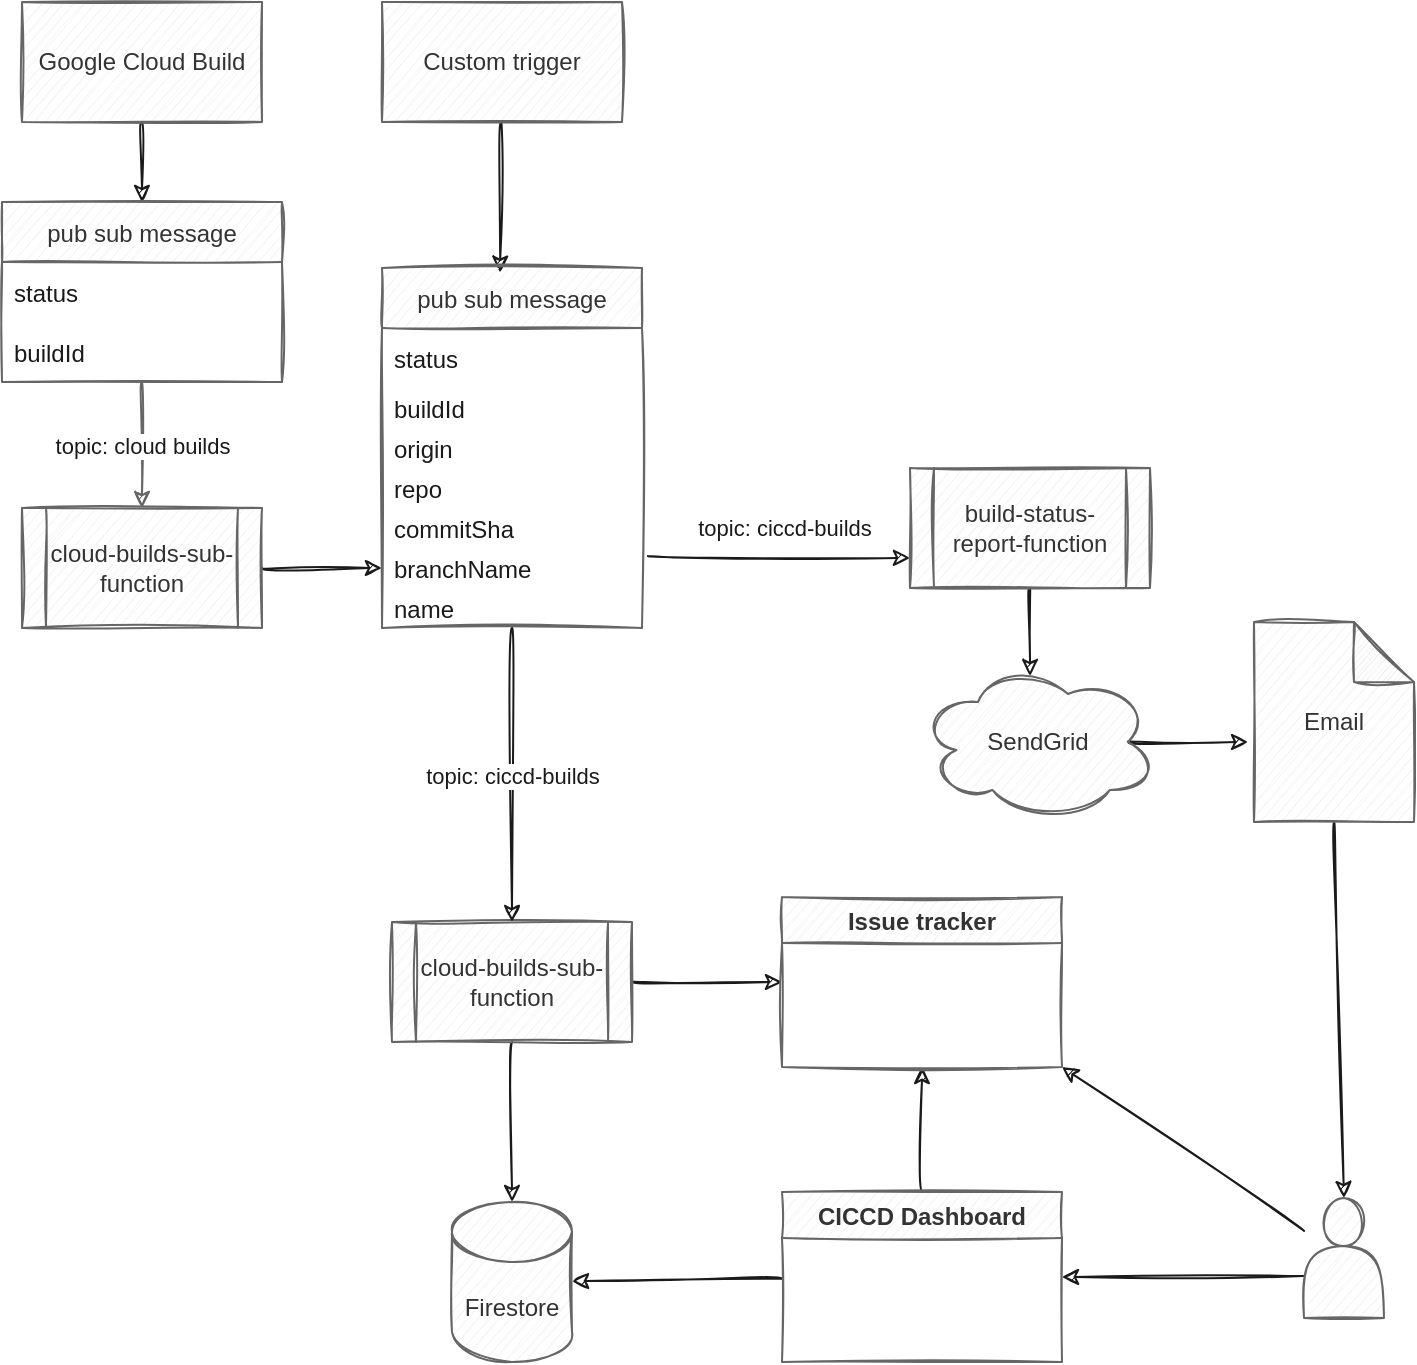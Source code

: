 <mxfile scale="1" border="20">
    <diagram id="RedGnTHk0uesk3baBE4j" name="Page-1">
        <mxGraphModel dx="894" dy="771" grid="0" gridSize="10" guides="1" tooltips="1" connect="1" arrows="1" fold="1" page="1" pageScale="1" pageWidth="850" pageHeight="1100" background="#ffffff" math="0" shadow="0">
            <root>
                <mxCell id="0"/>
                <mxCell id="1" parent="0"/>
                <mxCell id="55" style="edgeStyle=none;html=1;exitX=0.5;exitY=1;exitDx=0;exitDy=0;exitPerimeter=0;entryX=0.5;entryY=0;entryDx=0;entryDy=0;sketch=1;curved=1;rounded=0;strokeColor=#1A1A1A;" parent="1" source="2" target="53" edge="1">
                    <mxGeometry relative="1" as="geometry"/>
                </mxCell>
                <mxCell id="2" value="Email" style="shape=note;whiteSpace=wrap;html=1;backgroundOutline=1;darkOpacity=0.05;sketch=1;rounded=0;fillColor=#f5f5f5;fontColor=#333333;strokeColor=#666666;" parent="1" vertex="1">
                    <mxGeometry x="686" y="330" width="80" height="100" as="geometry"/>
                </mxCell>
                <mxCell id="12" style="edgeStyle=none;html=1;exitX=0.5;exitY=1;exitDx=0;exitDy=0;entryX=0.5;entryY=0;entryDx=0;entryDy=0;sketch=1;curved=1;rounded=0;strokeColor=#1A1A1A;" parent="1" source="10" edge="1">
                    <mxGeometry relative="1" as="geometry">
                        <mxPoint x="130" y="120" as="targetPoint"/>
                    </mxGeometry>
                </mxCell>
                <mxCell id="10" value="Google Cloud Build" style="rounded=0;whiteSpace=wrap;html=1;sketch=1;fillColor=#f5f5f5;fontColor=#333333;strokeColor=#666666;" parent="1" vertex="1">
                    <mxGeometry x="70" y="20" width="120" height="60" as="geometry"/>
                </mxCell>
                <mxCell id="37" style="edgeStyle=none;html=1;sketch=1;curved=1;rounded=0;strokeColor=#1A1A1A;exitX=1;exitY=0.5;exitDx=0;exitDy=0;entryX=0;entryY=0.5;entryDx=0;entryDy=0;" parent="1" source="13" target="64" edge="1">
                    <mxGeometry relative="1" as="geometry">
                        <mxPoint x="243" y="300" as="targetPoint"/>
                    </mxGeometry>
                </mxCell>
                <mxCell id="13" value="cloud-builds-sub-function" style="shape=process;whiteSpace=wrap;html=1;backgroundOutline=1;sketch=1;rounded=0;fillColor=#f5f5f5;fontColor=#333333;strokeColor=#666666;" parent="1" vertex="1">
                    <mxGeometry x="70" y="273" width="120" height="60" as="geometry"/>
                </mxCell>
                <mxCell id="26" style="edgeStyle=none;html=1;entryX=0.467;entryY=0.088;entryDx=0;entryDy=0;entryPerimeter=0;sketch=1;curved=1;rounded=0;strokeColor=#1A1A1A;exitX=0.5;exitY=1;exitDx=0;exitDy=0;" parent="1" source="65" target="25" edge="1">
                    <mxGeometry relative="1" as="geometry"/>
                </mxCell>
                <mxCell id="47" style="edgeStyle=none;html=1;exitX=0.5;exitY=1;exitDx=0;exitDy=0;entryX=0.5;entryY=0;entryDx=0;entryDy=0;entryPerimeter=0;sketch=1;curved=1;rounded=0;strokeColor=#1A1A1A;" parent="1" source="15" target="46" edge="1">
                    <mxGeometry relative="1" as="geometry"/>
                </mxCell>
                <mxCell id="62" style="edgeStyle=none;html=1;entryX=0;entryY=0.5;entryDx=0;entryDy=0;sketch=1;curved=1;rounded=0;strokeColor=#1A1A1A;" parent="1" source="15" target="60" edge="1">
                    <mxGeometry relative="1" as="geometry"/>
                </mxCell>
                <mxCell id="15" value="cloud-builds-sub-function" style="shape=process;whiteSpace=wrap;html=1;backgroundOutline=1;sketch=1;rounded=0;fillColor=#f5f5f5;fontColor=#333333;strokeColor=#666666;" parent="1" vertex="1">
                    <mxGeometry x="255" y="480" width="120" height="60" as="geometry"/>
                </mxCell>
                <mxCell id="56" style="edgeStyle=none;html=1;entryX=0.454;entryY=0.013;entryDx=0;entryDy=0;entryPerimeter=0;sketch=1;curved=1;rounded=0;strokeColor=#1A1A1A;" parent="1" source="17" target="19" edge="1">
                    <mxGeometry relative="1" as="geometry"/>
                </mxCell>
                <mxCell id="17" value="Custom trigger" style="rounded=0;whiteSpace=wrap;html=1;sketch=1;fillColor=#f5f5f5;fontColor=#333333;strokeColor=#666666;" parent="1" vertex="1">
                    <mxGeometry x="250" y="20" width="120" height="60" as="geometry"/>
                </mxCell>
                <mxCell id="45" value="&lt;meta charset=&quot;utf-8&quot;&gt;&lt;span style=&quot;font-family: helvetica; font-size: 11px; font-style: normal; font-weight: 400; letter-spacing: normal; text-align: center; text-indent: 0px; text-transform: none; word-spacing: 0px; display: inline; float: none;&quot;&gt;topic: ciccd-builds&lt;/span&gt;" style="edgeStyle=none;html=1;entryX=0.5;entryY=0;entryDx=0;entryDy=0;sketch=1;curved=1;rounded=0;strokeColor=#1A1A1A;labelBackgroundColor=#FFFFFF;fontColor=#1A1A1A;" parent="1" source="19" target="15" edge="1">
                    <mxGeometry relative="1" as="geometry"/>
                </mxCell>
                <mxCell id="19" value="pub sub message" style="swimlane;fontStyle=0;childLayout=stackLayout;horizontal=1;startSize=30;horizontalStack=0;resizeParent=1;resizeParentMax=0;resizeLast=0;collapsible=1;marginBottom=0;sketch=1;rounded=0;fillColor=#f5f5f5;fontColor=#333333;strokeColor=#666666;" parent="1" vertex="1">
                    <mxGeometry x="250" y="153" width="130" height="180" as="geometry">
                        <mxRectangle x="240" y="255" width="130" height="30" as="alternateBounds"/>
                    </mxGeometry>
                </mxCell>
                <mxCell id="20" value="status" style="text;strokeColor=none;fillColor=none;align=left;verticalAlign=middle;spacingLeft=4;spacingRight=4;overflow=hidden;points=[[0,0.5],[1,0.5]];portConstraint=eastwest;rotatable=0;sketch=1;rounded=0;fontColor=#1A1A1A;" parent="19" vertex="1">
                    <mxGeometry y="30" width="130" height="30" as="geometry"/>
                </mxCell>
                <mxCell id="21" value="buildId  " style="text;strokeColor=none;fillColor=none;align=left;verticalAlign=middle;spacingLeft=4;spacingRight=4;overflow=hidden;points=[[0,0.5],[1,0.5]];portConstraint=eastwest;rotatable=0;sketch=1;rounded=0;fontColor=#1A1A1A;" parent="19" vertex="1">
                    <mxGeometry y="60" width="130" height="20" as="geometry"/>
                </mxCell>
                <mxCell id="39" value="origin" style="text;strokeColor=none;fillColor=none;align=left;verticalAlign=middle;spacingLeft=4;spacingRight=4;overflow=hidden;points=[[0,0.5],[1,0.5]];portConstraint=eastwest;rotatable=0;sketch=1;rounded=0;fontColor=#1A1A1A;" parent="19" vertex="1">
                    <mxGeometry y="80" width="130" height="20" as="geometry"/>
                </mxCell>
                <mxCell id="40" value="repo" style="text;strokeColor=none;fillColor=none;align=left;verticalAlign=middle;spacingLeft=4;spacingRight=4;overflow=hidden;points=[[0,0.5],[1,0.5]];portConstraint=eastwest;rotatable=0;sketch=1;rounded=0;fontColor=#1A1A1A;" parent="19" vertex="1">
                    <mxGeometry y="100" width="130" height="20" as="geometry"/>
                </mxCell>
                <mxCell id="41" value="commitSha" style="text;strokeColor=none;fillColor=none;align=left;verticalAlign=middle;spacingLeft=4;spacingRight=4;overflow=hidden;points=[[0,0.5],[1,0.5]];portConstraint=eastwest;rotatable=0;sketch=1;rounded=0;fontColor=#1A1A1A;" parent="19" vertex="1">
                    <mxGeometry y="120" width="130" height="20" as="geometry"/>
                </mxCell>
                <mxCell id="64" value="branchName" style="text;strokeColor=none;fillColor=none;align=left;verticalAlign=middle;spacingLeft=4;spacingRight=4;overflow=hidden;points=[[0,0.5],[1,0.5]];portConstraint=eastwest;rotatable=0;sketch=1;rounded=0;fontColor=#1A1A1A;" parent="19" vertex="1">
                    <mxGeometry y="140" width="130" height="20" as="geometry"/>
                </mxCell>
                <mxCell id="42" value="name" style="text;strokeColor=none;fillColor=none;align=left;verticalAlign=middle;spacingLeft=4;spacingRight=4;overflow=hidden;points=[[0,0.5],[1,0.5]];portConstraint=eastwest;rotatable=0;sketch=1;rounded=0;fontColor=#1A1A1A;" parent="19" vertex="1">
                    <mxGeometry y="160" width="130" height="20" as="geometry"/>
                </mxCell>
                <mxCell id="27" style="edgeStyle=none;html=1;exitX=0.875;exitY=0.5;exitDx=0;exitDy=0;exitPerimeter=0;entryX=-0.037;entryY=0.6;entryDx=0;entryDy=0;entryPerimeter=0;sketch=1;curved=1;rounded=0;strokeColor=#1A1A1A;" parent="1" source="25" target="2" edge="1">
                    <mxGeometry relative="1" as="geometry"/>
                </mxCell>
                <mxCell id="25" value="SendGrid" style="ellipse;shape=cloud;whiteSpace=wrap;html=1;sketch=1;rounded=0;fillColor=#f5f5f5;strokeColor=#666666;fontColor=#333333;" parent="1" vertex="1">
                    <mxGeometry x="518" y="350" width="120" height="80" as="geometry"/>
                </mxCell>
                <mxCell id="32" value="topic: cloud builds" style="edgeStyle=none;html=1;sketch=1;curved=1;rounded=0;fillColor=#f5f5f5;strokeColor=#666666;labelBackgroundColor=#FFFFFF;fontColor=#1A1A1A;" parent="1" source="28" target="13" edge="1">
                    <mxGeometry relative="1" as="geometry"/>
                </mxCell>
                <mxCell id="28" value="pub sub message" style="swimlane;fontStyle=0;childLayout=stackLayout;horizontal=1;startSize=30;horizontalStack=0;resizeParent=1;resizeParentMax=0;resizeLast=0;collapsible=1;marginBottom=0;sketch=1;rounded=0;fillColor=#f5f5f5;fontColor=#333333;strokeColor=#666666;" parent="1" vertex="1">
                    <mxGeometry x="60" y="120" width="140" height="90" as="geometry"/>
                </mxCell>
                <mxCell id="29" value="status" style="text;strokeColor=none;fillColor=none;align=left;verticalAlign=middle;spacingLeft=4;spacingRight=4;overflow=hidden;points=[[0,0.5],[1,0.5]];portConstraint=eastwest;rotatable=0;sketch=1;rounded=0;fontColor=#1A1A1A;" parent="28" vertex="1">
                    <mxGeometry y="30" width="140" height="30" as="geometry"/>
                </mxCell>
                <mxCell id="30" value="buildId" style="text;strokeColor=none;fillColor=none;align=left;verticalAlign=middle;spacingLeft=4;spacingRight=4;overflow=hidden;points=[[0,0.5],[1,0.5]];portConstraint=eastwest;rotatable=0;sketch=1;rounded=0;fontColor=#1A1A1A;" parent="28" vertex="1">
                    <mxGeometry y="60" width="140" height="30" as="geometry"/>
                </mxCell>
                <mxCell id="46" value="Firestore" style="shape=cylinder3;whiteSpace=wrap;html=1;boundedLbl=1;backgroundOutline=1;size=15;sketch=1;rounded=0;fillColor=#f5f5f5;fontColor=#333333;strokeColor=#666666;" parent="1" vertex="1">
                    <mxGeometry x="285" y="620" width="60" height="80" as="geometry"/>
                </mxCell>
                <mxCell id="51" style="edgeStyle=none;html=1;entryX=1;entryY=0.5;entryDx=0;entryDy=0;exitX=0;exitY=0.65;exitDx=0;exitDy=0;exitPerimeter=0;sketch=1;curved=1;rounded=0;strokeColor=#1A1A1A;" parent="1" source="53" target="49" edge="1">
                    <mxGeometry relative="1" as="geometry">
                        <mxPoint x="550" y="670" as="targetPoint"/>
                        <mxPoint x="640" y="660" as="sourcePoint"/>
                    </mxGeometry>
                </mxCell>
                <mxCell id="50" style="edgeStyle=none;html=1;sketch=1;curved=1;rounded=0;strokeColor=#1A1A1A;" parent="1" source="49" target="46" edge="1">
                    <mxGeometry relative="1" as="geometry"/>
                </mxCell>
                <mxCell id="63" style="edgeStyle=none;curved=1;sketch=1;html=1;entryX=0.5;entryY=1;entryDx=0;entryDy=0;labelBackgroundColor=#FFFFFF;fontColor=#1A1A1A;strokeColor=#1A1A1A;" parent="1" source="49" target="60" edge="1">
                    <mxGeometry relative="1" as="geometry"/>
                </mxCell>
                <mxCell id="49" value="CICCD Dashboard" style="swimlane;startSize=23;sketch=1;rounded=0;fillColor=#f5f5f5;fontColor=#333333;strokeColor=#666666;" parent="1" vertex="1">
                    <mxGeometry x="450" y="615" width="140" height="85" as="geometry"/>
                </mxCell>
                <mxCell id="61" style="edgeStyle=none;html=1;entryX=1;entryY=1;entryDx=0;entryDy=0;sketch=1;curved=1;rounded=0;strokeColor=#1A1A1A;" parent="1" source="53" target="60" edge="1">
                    <mxGeometry relative="1" as="geometry"/>
                </mxCell>
                <mxCell id="53" value="" style="shape=actor;whiteSpace=wrap;html=1;sketch=1;rounded=0;fillColor=#f5f5f5;fontColor=#333333;strokeColor=#666666;" parent="1" vertex="1">
                    <mxGeometry x="711" y="618" width="40" height="60" as="geometry"/>
                </mxCell>
                <mxCell id="60" value="Issue tracker" style="swimlane;startSize=23;sketch=1;rounded=0;fillColor=#f5f5f5;fontColor=#333333;strokeColor=#666666;" parent="1" vertex="1">
                    <mxGeometry x="450" y="467.5" width="140" height="85" as="geometry"/>
                </mxCell>
                <mxCell id="65" value="build-status-report-function" style="shape=process;whiteSpace=wrap;html=1;backgroundOutline=1;sketch=1;rounded=0;fillColor=#f5f5f5;fontColor=#333333;strokeColor=#666666;" vertex="1" parent="1">
                    <mxGeometry x="514" y="253" width="120" height="60" as="geometry"/>
                </mxCell>
                <mxCell id="66" value="&lt;meta charset=&quot;utf-8&quot;&gt;&lt;span style=&quot;font-family: helvetica; font-size: 11px; font-style: normal; font-weight: 400; letter-spacing: normal; text-align: center; text-indent: 0px; text-transform: none; word-spacing: 0px; display: inline; float: none;&quot;&gt;topic: ciccd-builds&lt;/span&gt;" style="edgeStyle=none;html=1;sketch=1;curved=1;rounded=0;strokeColor=#1A1A1A;labelBackgroundColor=#FFFFFF;fontColor=#1A1A1A;exitX=1.023;exitY=0.2;exitDx=0;exitDy=0;entryX=0;entryY=0.75;entryDx=0;entryDy=0;exitPerimeter=0;" edge="1" parent="1" source="64" target="65">
                    <mxGeometry x="0.036" y="15" relative="1" as="geometry">
                        <mxPoint x="325" y="445" as="sourcePoint"/>
                        <mxPoint x="440" y="337" as="targetPoint"/>
                        <mxPoint as="offset"/>
                    </mxGeometry>
                </mxCell>
            </root>
        </mxGraphModel>
    </diagram>
</mxfile>